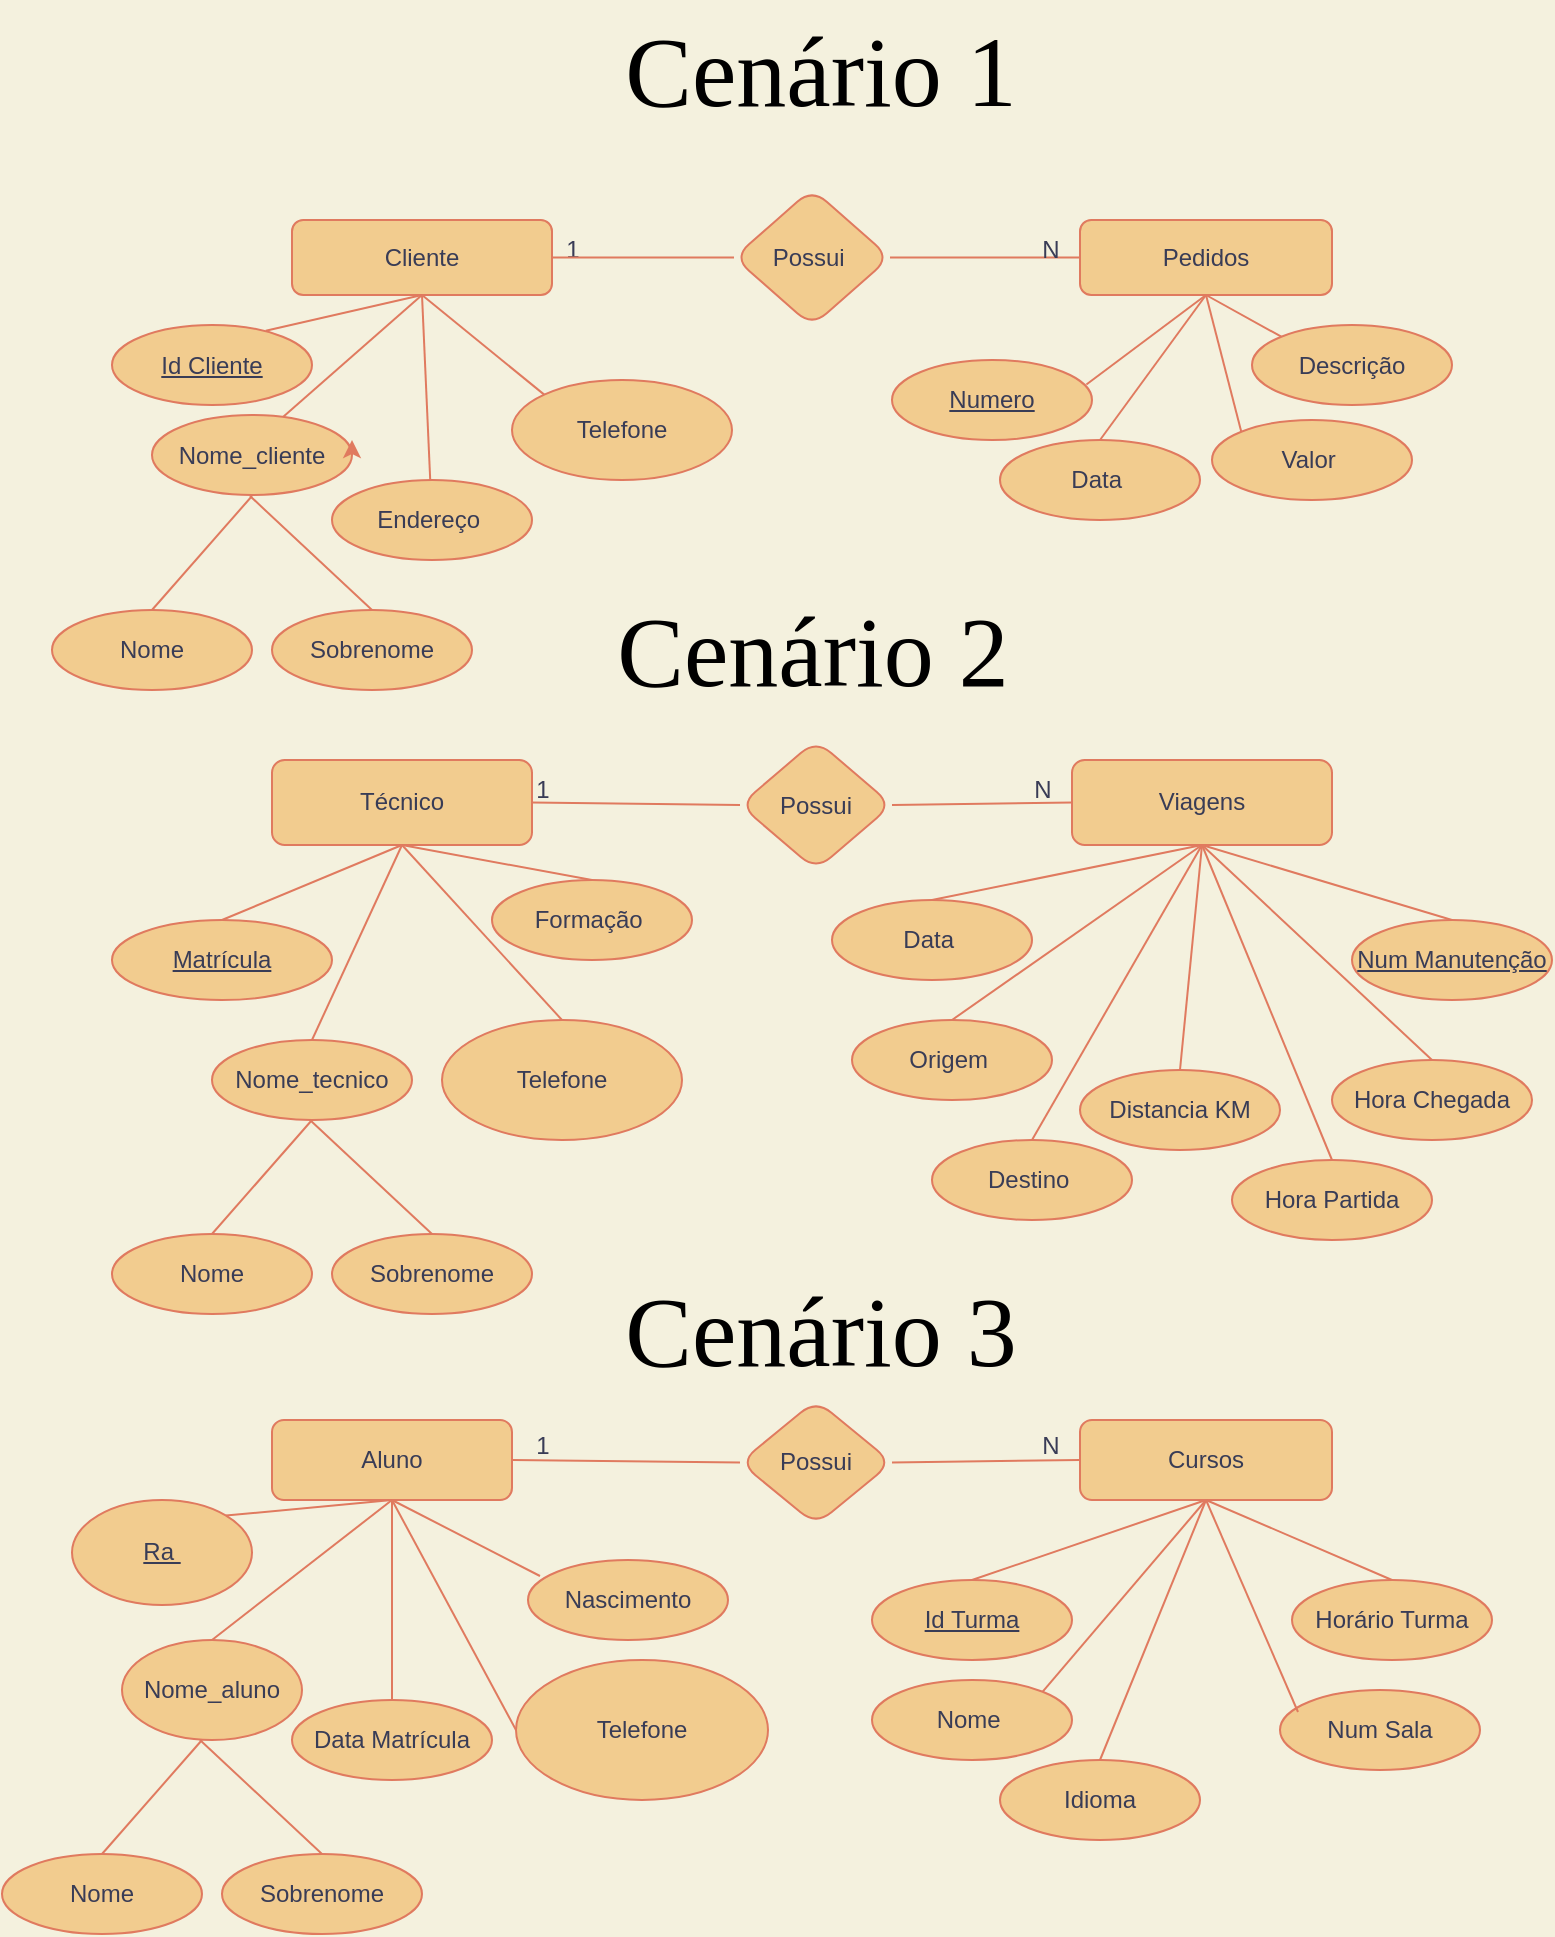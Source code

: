 <mxfile version="20.2.2" type="device"><diagram id="C5RBs43oDa-KdzZeNtuy" name="Page-1"><mxGraphModel dx="1521" dy="794" grid="1" gridSize="10" guides="1" tooltips="1" connect="1" arrows="1" fold="1" page="1" pageScale="1" pageWidth="827" pageHeight="1169" background="#F4F1DE" math="0" shadow="0"><root><mxCell id="WIyWlLk6GJQsqaUBKTNV-0"/><mxCell id="WIyWlLk6GJQsqaUBKTNV-1" parent="WIyWlLk6GJQsqaUBKTNV-0"/><mxCell id="2VzkkiA9SNVfQdkAlLHD-0" value="Cliente" style="rounded=1;whiteSpace=wrap;html=1;fillColor=#F2CC8F;strokeColor=#E07A5F;fontColor=#393C56;" parent="WIyWlLk6GJQsqaUBKTNV-1" vertex="1"><mxGeometry x="150" y="160" width="130" height="37.5" as="geometry"/></mxCell><mxCell id="2VzkkiA9SNVfQdkAlLHD-2" value="Possui&amp;nbsp;" style="rhombus;whiteSpace=wrap;html=1;rounded=1;fillColor=#F2CC8F;strokeColor=#E07A5F;fontColor=#393C56;" parent="WIyWlLk6GJQsqaUBKTNV-1" vertex="1"><mxGeometry x="371" y="144.38" width="78" height="68.75" as="geometry"/></mxCell><mxCell id="2VzkkiA9SNVfQdkAlLHD-4" value="Pedidos" style="rounded=1;whiteSpace=wrap;html=1;fillColor=#F2CC8F;strokeColor=#E07A5F;fontColor=#393C56;" parent="WIyWlLk6GJQsqaUBKTNV-1" vertex="1"><mxGeometry x="544" y="160" width="126" height="37.5" as="geometry"/></mxCell><mxCell id="2VzkkiA9SNVfQdkAlLHD-8" value="" style="endArrow=none;html=1;rounded=1;exitX=1;exitY=0.5;exitDx=0;exitDy=0;entryX=0;entryY=0.5;entryDx=0;entryDy=0;strokeColor=#E07A5F;fontColor=#393C56;labelBackgroundColor=#F4F1DE;" parent="WIyWlLk6GJQsqaUBKTNV-1" source="2VzkkiA9SNVfQdkAlLHD-2" target="2VzkkiA9SNVfQdkAlLHD-4" edge="1"><mxGeometry width="50" height="50" relative="1" as="geometry"><mxPoint x="450" y="224.29" as="sourcePoint"/><mxPoint x="540" y="224.29" as="targetPoint"/><Array as="points"/></mxGeometry></mxCell><mxCell id="2VzkkiA9SNVfQdkAlLHD-11" value="1" style="text;html=1;align=center;verticalAlign=middle;resizable=0;points=[];autosize=1;strokeColor=none;fillColor=none;rounded=1;fontColor=#393C56;" parent="WIyWlLk6GJQsqaUBKTNV-1" vertex="1"><mxGeometry x="275" y="160" width="30" height="30" as="geometry"/></mxCell><mxCell id="2VzkkiA9SNVfQdkAlLHD-12" value="N" style="text;html=1;align=center;verticalAlign=middle;resizable=0;points=[];autosize=1;strokeColor=none;fillColor=none;rounded=1;fontColor=#393C56;" parent="WIyWlLk6GJQsqaUBKTNV-1" vertex="1"><mxGeometry x="514" y="160" width="30" height="30" as="geometry"/></mxCell><mxCell id="2VzkkiA9SNVfQdkAlLHD-13" value="Cenário 1&lt;br style=&quot;font-size: 50px;&quot;&gt;" style="text;html=1;align=center;verticalAlign=middle;resizable=0;points=[];autosize=1;strokeColor=none;fillColor=none;strokeWidth=22;spacing=2;spacingTop=0;fontSize=50;fontFamily=Times New Roman;rounded=1;fontColor=#000000;" parent="WIyWlLk6GJQsqaUBKTNV-1" vertex="1"><mxGeometry x="304" y="50" width="220" height="70" as="geometry"/></mxCell><mxCell id="2VzkkiA9SNVfQdkAlLHD-16" value="" style="endArrow=none;html=1;rounded=1;exitX=1;exitY=0.5;exitDx=0;exitDy=0;entryX=0;entryY=0.5;entryDx=0;entryDy=0;strokeColor=#E07A5F;fontColor=#393C56;labelBackgroundColor=#F4F1DE;" parent="WIyWlLk6GJQsqaUBKTNV-1" source="2VzkkiA9SNVfQdkAlLHD-0" target="2VzkkiA9SNVfQdkAlLHD-2" edge="1"><mxGeometry width="50" height="50" relative="1" as="geometry"><mxPoint x="270" y="224" as="sourcePoint"/><mxPoint x="375.0" y="224.29" as="targetPoint"/><Array as="points"/></mxGeometry></mxCell><mxCell id="2VzkkiA9SNVfQdkAlLHD-17" value="" style="endArrow=none;html=1;rounded=1;fontSize=50;entryX=0.5;entryY=1;entryDx=0;entryDy=0;exitX=0;exitY=0;exitDx=0;exitDy=0;strokeColor=#E07A5F;fontColor=#393C56;labelBackgroundColor=#F4F1DE;" parent="WIyWlLk6GJQsqaUBKTNV-1" source="2VzkkiA9SNVfQdkAlLHD-37" target="2VzkkiA9SNVfQdkAlLHD-0" edge="1"><mxGeometry width="50" height="50" relative="1" as="geometry"><mxPoint x="225" y="292.5" as="sourcePoint"/><mxPoint x="275" y="242.5" as="targetPoint"/></mxGeometry></mxCell><mxCell id="2VzkkiA9SNVfQdkAlLHD-18" value="" style="endArrow=none;html=1;rounded=1;fontSize=50;exitX=0.655;exitY=0.024;exitDx=0;exitDy=0;exitPerimeter=0;entryX=0.5;entryY=1;entryDx=0;entryDy=0;strokeColor=#E07A5F;fontColor=#393C56;labelBackgroundColor=#F4F1DE;" parent="WIyWlLk6GJQsqaUBKTNV-1" source="2VzkkiA9SNVfQdkAlLHD-35" target="2VzkkiA9SNVfQdkAlLHD-0" edge="1"><mxGeometry width="50" height="50" relative="1" as="geometry"><mxPoint x="170" y="300" as="sourcePoint"/><mxPoint x="210" y="240" as="targetPoint"/></mxGeometry></mxCell><mxCell id="2VzkkiA9SNVfQdkAlLHD-26" value="" style="endArrow=none;html=1;rounded=1;fontSize=50;entryX=0.5;entryY=1;entryDx=0;entryDy=0;strokeColor=#E07A5F;fontColor=#393C56;labelBackgroundColor=#F4F1DE;" parent="WIyWlLk6GJQsqaUBKTNV-1" source="2VzkkiA9SNVfQdkAlLHD-36" target="2VzkkiA9SNVfQdkAlLHD-0" edge="1"><mxGeometry width="50" height="50" relative="1" as="geometry"><mxPoint x="200" y="302.5" as="sourcePoint"/><mxPoint x="210" y="240" as="targetPoint"/></mxGeometry></mxCell><mxCell id="2VzkkiA9SNVfQdkAlLHD-27" value="" style="endArrow=none;html=1;rounded=1;fontSize=50;exitX=0.769;exitY=0.071;exitDx=0;exitDy=0;exitPerimeter=0;entryX=0.5;entryY=1;entryDx=0;entryDy=0;strokeColor=#E07A5F;fontColor=#393C56;labelBackgroundColor=#F4F1DE;" parent="WIyWlLk6GJQsqaUBKTNV-1" source="2VzkkiA9SNVfQdkAlLHD-29" target="2VzkkiA9SNVfQdkAlLHD-0" edge="1"><mxGeometry width="50" height="50" relative="1" as="geometry"><mxPoint x="110" y="290" as="sourcePoint"/><mxPoint x="220" y="240" as="targetPoint"/></mxGeometry></mxCell><mxCell id="2VzkkiA9SNVfQdkAlLHD-29" value="&lt;u&gt;Id Cliente&lt;/u&gt;" style="ellipse;whiteSpace=wrap;html=1;rounded=1;fillColor=#F2CC8F;strokeColor=#E07A5F;fontColor=#393C56;" parent="WIyWlLk6GJQsqaUBKTNV-1" vertex="1"><mxGeometry x="60" y="212.5" width="100" height="40" as="geometry"/></mxCell><mxCell id="2VzkkiA9SNVfQdkAlLHD-35" value="Nome_cliente" style="ellipse;whiteSpace=wrap;html=1;rounded=1;fillColor=#F2CC8F;strokeColor=#E07A5F;fontColor=#393C56;" parent="WIyWlLk6GJQsqaUBKTNV-1" vertex="1"><mxGeometry x="80" y="257.5" width="100" height="40" as="geometry"/></mxCell><mxCell id="2VzkkiA9SNVfQdkAlLHD-36" value="Endereço&amp;nbsp;" style="ellipse;whiteSpace=wrap;html=1;rounded=1;fillColor=#F2CC8F;strokeColor=#E07A5F;fontColor=#393C56;" parent="WIyWlLk6GJQsqaUBKTNV-1" vertex="1"><mxGeometry x="170" y="290" width="100" height="40" as="geometry"/></mxCell><mxCell id="2VzkkiA9SNVfQdkAlLHD-37" value="Telefone" style="ellipse;whiteSpace=wrap;html=1;rounded=1;fillColor=#F2CC8F;strokeColor=#E07A5F;fontColor=#393C56;" parent="WIyWlLk6GJQsqaUBKTNV-1" vertex="1"><mxGeometry x="260" y="240" width="110" height="50" as="geometry"/></mxCell><mxCell id="2VzkkiA9SNVfQdkAlLHD-39" value="" style="endArrow=none;html=1;rounded=1;fontSize=50;exitX=0;exitY=0;exitDx=0;exitDy=0;entryX=0.5;entryY=1;entryDx=0;entryDy=0;strokeColor=#E07A5F;fontColor=#393C56;labelBackgroundColor=#F4F1DE;" parent="WIyWlLk6GJQsqaUBKTNV-1" source="2VzkkiA9SNVfQdkAlLHD-43" target="2VzkkiA9SNVfQdkAlLHD-4" edge="1"><mxGeometry width="50" height="50" relative="1" as="geometry"><mxPoint x="595.5" y="299.23" as="sourcePoint"/><mxPoint x="660" y="245.77" as="targetPoint"/></mxGeometry></mxCell><mxCell id="2VzkkiA9SNVfQdkAlLHD-40" value="" style="endArrow=none;html=1;rounded=1;fontSize=50;exitX=0.5;exitY=0;exitDx=0;exitDy=0;entryX=0.5;entryY=1;entryDx=0;entryDy=0;strokeColor=#E07A5F;fontColor=#393C56;labelBackgroundColor=#F4F1DE;" parent="WIyWlLk6GJQsqaUBKTNV-1" source="2VzkkiA9SNVfQdkAlLHD-45" target="2VzkkiA9SNVfQdkAlLHD-4" edge="1"><mxGeometry width="50" height="50" relative="1" as="geometry"><mxPoint x="527.75" y="299.23" as="sourcePoint"/><mxPoint x="592.25" y="245.77" as="targetPoint"/></mxGeometry></mxCell><mxCell id="2VzkkiA9SNVfQdkAlLHD-41" value="" style="endArrow=none;html=1;rounded=1;fontSize=50;exitX=0.5;exitY=1;exitDx=0;exitDy=0;entryX=0;entryY=0;entryDx=0;entryDy=0;strokeColor=#E07A5F;fontColor=#393C56;labelBackgroundColor=#F4F1DE;" parent="WIyWlLk6GJQsqaUBKTNV-1" source="2VzkkiA9SNVfQdkAlLHD-4" target="2VzkkiA9SNVfQdkAlLHD-44" edge="1"><mxGeometry width="50" height="50" relative="1" as="geometry"><mxPoint x="660" y="257.5" as="sourcePoint"/><mxPoint x="724.5" y="204.04" as="targetPoint"/></mxGeometry></mxCell><mxCell id="2VzkkiA9SNVfQdkAlLHD-42" value="" style="endArrow=none;html=1;rounded=1;fontSize=50;entryX=0.5;entryY=1;entryDx=0;entryDy=0;exitX=0.972;exitY=0.307;exitDx=0;exitDy=0;exitPerimeter=0;strokeColor=#E07A5F;fontColor=#393C56;labelBackgroundColor=#F4F1DE;" parent="WIyWlLk6GJQsqaUBKTNV-1" source="2VzkkiA9SNVfQdkAlLHD-46" target="2VzkkiA9SNVfQdkAlLHD-4" edge="1"><mxGeometry width="50" height="50" relative="1" as="geometry"><mxPoint x="520" y="270" as="sourcePoint"/><mxPoint x="574.5" y="240" as="targetPoint"/></mxGeometry></mxCell><mxCell id="2VzkkiA9SNVfQdkAlLHD-43" value="Valor&amp;nbsp;" style="ellipse;whiteSpace=wrap;html=1;rounded=1;fillColor=#F2CC8F;strokeColor=#E07A5F;fontColor=#393C56;" parent="WIyWlLk6GJQsqaUBKTNV-1" vertex="1"><mxGeometry x="610" y="260" width="100" height="40" as="geometry"/></mxCell><mxCell id="2VzkkiA9SNVfQdkAlLHD-44" value="Descrição" style="ellipse;whiteSpace=wrap;html=1;rounded=1;fillColor=#F2CC8F;strokeColor=#E07A5F;fontColor=#393C56;" parent="WIyWlLk6GJQsqaUBKTNV-1" vertex="1"><mxGeometry x="630" y="212.5" width="100" height="40" as="geometry"/></mxCell><mxCell id="2VzkkiA9SNVfQdkAlLHD-45" value="Data&amp;nbsp;" style="ellipse;whiteSpace=wrap;html=1;rounded=1;fillColor=#F2CC8F;strokeColor=#E07A5F;fontColor=#393C56;" parent="WIyWlLk6GJQsqaUBKTNV-1" vertex="1"><mxGeometry x="504" y="270" width="100" height="40" as="geometry"/></mxCell><mxCell id="2VzkkiA9SNVfQdkAlLHD-46" value="&lt;u&gt;Numero&lt;/u&gt;" style="ellipse;whiteSpace=wrap;html=1;rounded=1;fillColor=#F2CC8F;strokeColor=#E07A5F;fontColor=#393C56;" parent="WIyWlLk6GJQsqaUBKTNV-1" vertex="1"><mxGeometry x="450" y="230" width="100" height="40" as="geometry"/></mxCell><mxCell id="2VzkkiA9SNVfQdkAlLHD-48" style="edgeStyle=orthogonalEdgeStyle;rounded=1;orthogonalLoop=1;jettySize=auto;html=1;exitX=0.5;exitY=1;exitDx=0;exitDy=0;strokeColor=#E07A5F;fontColor=#393C56;labelBackgroundColor=#F4F1DE;" parent="WIyWlLk6GJQsqaUBKTNV-1" source="2VzkkiA9SNVfQdkAlLHD-46" target="2VzkkiA9SNVfQdkAlLHD-46" edge="1"><mxGeometry relative="1" as="geometry"/></mxCell><mxCell id="2VzkkiA9SNVfQdkAlLHD-50" value="Cenário 2" style="text;html=1;align=center;verticalAlign=middle;resizable=0;points=[];autosize=1;strokeColor=none;fillColor=none;strokeWidth=22;spacing=2;spacingTop=0;fontSize=50;fontFamily=Times New Roman;rounded=1;fontColor=#000000;" parent="WIyWlLk6GJQsqaUBKTNV-1" vertex="1"><mxGeometry x="300" y="340" width="220" height="70" as="geometry"/></mxCell><mxCell id="2VzkkiA9SNVfQdkAlLHD-51" value="Possui" style="rhombus;whiteSpace=wrap;html=1;rounded=1;fillColor=#F2CC8F;strokeColor=#E07A5F;fontColor=#393C56;" parent="WIyWlLk6GJQsqaUBKTNV-1" vertex="1"><mxGeometry x="374" y="420" width="76" height="65" as="geometry"/></mxCell><mxCell id="2VzkkiA9SNVfQdkAlLHD-52" value="Técnico" style="rounded=1;whiteSpace=wrap;html=1;fillColor=#F2CC8F;strokeColor=#E07A5F;fontColor=#393C56;" parent="WIyWlLk6GJQsqaUBKTNV-1" vertex="1"><mxGeometry x="140" y="430" width="130" height="42.5" as="geometry"/></mxCell><mxCell id="2VzkkiA9SNVfQdkAlLHD-53" value="" style="endArrow=none;html=1;rounded=1;entryX=0;entryY=0.5;entryDx=0;entryDy=0;exitX=1;exitY=0.5;exitDx=0;exitDy=0;strokeColor=#E07A5F;fontColor=#393C56;labelBackgroundColor=#F4F1DE;" parent="WIyWlLk6GJQsqaUBKTNV-1" source="2VzkkiA9SNVfQdkAlLHD-52" target="2VzkkiA9SNVfQdkAlLHD-51" edge="1"><mxGeometry width="50" height="50" relative="1" as="geometry"><mxPoint x="279" y="557" as="sourcePoint"/><mxPoint x="374.0" y="555.91" as="targetPoint"/><Array as="points"/></mxGeometry></mxCell><mxCell id="2VzkkiA9SNVfQdkAlLHD-54" value="" style="endArrow=none;html=1;rounded=1;exitX=1;exitY=0.5;exitDx=0;exitDy=0;entryX=0;entryY=0.5;entryDx=0;entryDy=0;strokeColor=#E07A5F;fontColor=#393C56;labelBackgroundColor=#F4F1DE;" parent="WIyWlLk6GJQsqaUBKTNV-1" source="2VzkkiA9SNVfQdkAlLHD-51" target="2VzkkiA9SNVfQdkAlLHD-55" edge="1"><mxGeometry width="50" height="50" relative="1" as="geometry"><mxPoint x="454" y="555.91" as="sourcePoint"/><mxPoint x="544" y="555.91" as="targetPoint"/><Array as="points"/></mxGeometry></mxCell><mxCell id="2VzkkiA9SNVfQdkAlLHD-55" value="Viagens" style="rounded=1;whiteSpace=wrap;html=1;fillColor=#F2CC8F;strokeColor=#E07A5F;fontColor=#393C56;" parent="WIyWlLk6GJQsqaUBKTNV-1" vertex="1"><mxGeometry x="540" y="430" width="130" height="42.5" as="geometry"/></mxCell><mxCell id="2VzkkiA9SNVfQdkAlLHD-56" value="1" style="text;html=1;align=center;verticalAlign=middle;resizable=0;points=[];autosize=1;strokeColor=none;fillColor=none;rounded=1;fontColor=#393C56;" parent="WIyWlLk6GJQsqaUBKTNV-1" vertex="1"><mxGeometry x="260" y="430" width="30" height="30" as="geometry"/></mxCell><mxCell id="2VzkkiA9SNVfQdkAlLHD-57" value="N" style="text;html=1;align=center;verticalAlign=middle;resizable=0;points=[];autosize=1;strokeColor=none;fillColor=none;rounded=1;fontColor=#393C56;" parent="WIyWlLk6GJQsqaUBKTNV-1" vertex="1"><mxGeometry x="510" y="430" width="30" height="30" as="geometry"/></mxCell><mxCell id="2VzkkiA9SNVfQdkAlLHD-59" value="Nome_tecnico" style="ellipse;whiteSpace=wrap;html=1;rounded=1;fillColor=#F2CC8F;strokeColor=#E07A5F;fontColor=#393C56;" parent="WIyWlLk6GJQsqaUBKTNV-1" vertex="1"><mxGeometry x="110" y="570" width="100" height="40" as="geometry"/></mxCell><mxCell id="2VzkkiA9SNVfQdkAlLHD-60" value="&lt;u&gt;Matrícula&lt;/u&gt;" style="ellipse;whiteSpace=wrap;html=1;rounded=1;fillColor=#F2CC8F;strokeColor=#E07A5F;fontColor=#393C56;" parent="WIyWlLk6GJQsqaUBKTNV-1" vertex="1"><mxGeometry x="60" y="510" width="110" height="40" as="geometry"/></mxCell><mxCell id="2VzkkiA9SNVfQdkAlLHD-61" value="Formação&amp;nbsp;" style="ellipse;whiteSpace=wrap;html=1;rounded=1;fillColor=#F2CC8F;strokeColor=#E07A5F;fontColor=#393C56;" parent="WIyWlLk6GJQsqaUBKTNV-1" vertex="1"><mxGeometry x="250" y="490" width="100" height="40" as="geometry"/></mxCell><mxCell id="2VzkkiA9SNVfQdkAlLHD-63" value="Telefone" style="ellipse;whiteSpace=wrap;html=1;rounded=1;fillColor=#F2CC8F;strokeColor=#E07A5F;fontColor=#393C56;" parent="WIyWlLk6GJQsqaUBKTNV-1" vertex="1"><mxGeometry x="225" y="560" width="120" height="60" as="geometry"/></mxCell><mxCell id="2VzkkiA9SNVfQdkAlLHD-65" value="" style="endArrow=none;html=1;rounded=1;fontSize=50;exitX=0.5;exitY=0;exitDx=0;exitDy=0;entryX=0.5;entryY=1;entryDx=0;entryDy=0;strokeColor=#E07A5F;fontColor=#393C56;labelBackgroundColor=#F4F1DE;" parent="WIyWlLk6GJQsqaUBKTNV-1" source="2VzkkiA9SNVfQdkAlLHD-60" target="2VzkkiA9SNVfQdkAlLHD-52" edge="1"><mxGeometry width="50" height="50" relative="1" as="geometry"><mxPoint x="85.5" y="600" as="sourcePoint"/><mxPoint x="160" y="546.54" as="targetPoint"/></mxGeometry></mxCell><mxCell id="2VzkkiA9SNVfQdkAlLHD-66" value="" style="endArrow=none;html=1;rounded=1;fontSize=50;exitX=0.5;exitY=0;exitDx=0;exitDy=0;entryX=0.5;entryY=1;entryDx=0;entryDy=0;strokeColor=#E07A5F;fontColor=#393C56;labelBackgroundColor=#F4F1DE;" parent="WIyWlLk6GJQsqaUBKTNV-1" source="2VzkkiA9SNVfQdkAlLHD-63" target="2VzkkiA9SNVfQdkAlLHD-52" edge="1"><mxGeometry width="50" height="50" relative="1" as="geometry"><mxPoint x="10" y="443.46" as="sourcePoint"/><mxPoint x="84.5" y="390" as="targetPoint"/></mxGeometry></mxCell><mxCell id="2VzkkiA9SNVfQdkAlLHD-67" value="" style="endArrow=none;html=1;rounded=1;fontSize=50;exitX=0.5;exitY=0;exitDx=0;exitDy=0;entryX=0.5;entryY=1;entryDx=0;entryDy=0;strokeColor=#E07A5F;fontColor=#393C56;labelBackgroundColor=#F4F1DE;" parent="WIyWlLk6GJQsqaUBKTNV-1" source="2VzkkiA9SNVfQdkAlLHD-61" target="2VzkkiA9SNVfQdkAlLHD-52" edge="1"><mxGeometry width="50" height="50" relative="1" as="geometry"><mxPoint x="35.5" y="493.46" as="sourcePoint"/><mxPoint x="110" y="440" as="targetPoint"/></mxGeometry></mxCell><mxCell id="2VzkkiA9SNVfQdkAlLHD-68" value="" style="endArrow=none;html=1;rounded=1;fontSize=50;exitX=0.5;exitY=0;exitDx=0;exitDy=0;entryX=0.5;entryY=1;entryDx=0;entryDy=0;strokeColor=#E07A5F;fontColor=#393C56;labelBackgroundColor=#F4F1DE;" parent="WIyWlLk6GJQsqaUBKTNV-1" source="2VzkkiA9SNVfQdkAlLHD-59" target="2VzkkiA9SNVfQdkAlLHD-52" edge="1"><mxGeometry width="50" height="50" relative="1" as="geometry"><mxPoint x="87.75" y="533.46" as="sourcePoint"/><mxPoint x="162.25" y="480" as="targetPoint"/></mxGeometry></mxCell><mxCell id="2VzkkiA9SNVfQdkAlLHD-69" value="Distancia KM" style="ellipse;whiteSpace=wrap;html=1;rounded=1;fillColor=#F2CC8F;strokeColor=#E07A5F;fontColor=#393C56;" parent="WIyWlLk6GJQsqaUBKTNV-1" vertex="1"><mxGeometry x="544" y="585" width="100" height="40" as="geometry"/></mxCell><mxCell id="2VzkkiA9SNVfQdkAlLHD-70" value="&lt;u&gt;Num Manutenção&lt;/u&gt;" style="ellipse;whiteSpace=wrap;html=1;rounded=1;fillColor=#F2CC8F;strokeColor=#E07A5F;fontColor=#393C56;" parent="WIyWlLk6GJQsqaUBKTNV-1" vertex="1"><mxGeometry x="680" y="510" width="100" height="40" as="geometry"/></mxCell><mxCell id="2VzkkiA9SNVfQdkAlLHD-71" value="Hora Chegada" style="ellipse;whiteSpace=wrap;html=1;rounded=1;fillColor=#F2CC8F;strokeColor=#E07A5F;fontColor=#393C56;" parent="WIyWlLk6GJQsqaUBKTNV-1" vertex="1"><mxGeometry x="670" y="580" width="100" height="40" as="geometry"/></mxCell><mxCell id="2VzkkiA9SNVfQdkAlLHD-72" value="Hora Partida" style="ellipse;whiteSpace=wrap;html=1;rounded=1;fillColor=#F2CC8F;strokeColor=#E07A5F;fontColor=#393C56;" parent="WIyWlLk6GJQsqaUBKTNV-1" vertex="1"><mxGeometry x="620" y="630" width="100" height="40" as="geometry"/></mxCell><mxCell id="2VzkkiA9SNVfQdkAlLHD-73" value="Destino&amp;nbsp;" style="ellipse;whiteSpace=wrap;html=1;rounded=1;fillColor=#F2CC8F;strokeColor=#E07A5F;fontColor=#393C56;" parent="WIyWlLk6GJQsqaUBKTNV-1" vertex="1"><mxGeometry x="470" y="620" width="100" height="40" as="geometry"/></mxCell><mxCell id="2VzkkiA9SNVfQdkAlLHD-74" value="Origem&amp;nbsp;" style="ellipse;whiteSpace=wrap;html=1;rounded=1;fillColor=#F2CC8F;strokeColor=#E07A5F;fontColor=#393C56;" parent="WIyWlLk6GJQsqaUBKTNV-1" vertex="1"><mxGeometry x="430" y="560" width="100" height="40" as="geometry"/></mxCell><mxCell id="2VzkkiA9SNVfQdkAlLHD-75" value="Data&amp;nbsp;" style="ellipse;whiteSpace=wrap;html=1;rounded=1;fillColor=#F2CC8F;strokeColor=#E07A5F;fontColor=#393C56;" parent="WIyWlLk6GJQsqaUBKTNV-1" vertex="1"><mxGeometry x="420" y="500" width="100" height="40" as="geometry"/></mxCell><mxCell id="2VzkkiA9SNVfQdkAlLHD-79" value="" style="endArrow=none;html=1;rounded=1;entryX=0.5;entryY=1;entryDx=0;entryDy=0;exitX=0.5;exitY=0;exitDx=0;exitDy=0;strokeColor=#E07A5F;fontColor=#393C56;labelBackgroundColor=#F4F1DE;" parent="WIyWlLk6GJQsqaUBKTNV-1" source="2VzkkiA9SNVfQdkAlLHD-75" target="2VzkkiA9SNVfQdkAlLHD-55" edge="1"><mxGeometry width="50" height="50" relative="1" as="geometry"><mxPoint x="350" y="800" as="sourcePoint"/><mxPoint x="400" y="750" as="targetPoint"/></mxGeometry></mxCell><mxCell id="2VzkkiA9SNVfQdkAlLHD-80" value="" style="endArrow=none;html=1;rounded=1;entryX=0.5;entryY=1;entryDx=0;entryDy=0;exitX=0.5;exitY=0;exitDx=0;exitDy=0;strokeColor=#E07A5F;fontColor=#393C56;labelBackgroundColor=#F4F1DE;" parent="WIyWlLk6GJQsqaUBKTNV-1" source="2VzkkiA9SNVfQdkAlLHD-74" target="2VzkkiA9SNVfQdkAlLHD-55" edge="1"><mxGeometry width="50" height="50" relative="1" as="geometry"><mxPoint x="360" y="810" as="sourcePoint"/><mxPoint x="410" y="760" as="targetPoint"/></mxGeometry></mxCell><mxCell id="2VzkkiA9SNVfQdkAlLHD-81" value="" style="endArrow=none;html=1;rounded=1;entryX=0.5;entryY=1;entryDx=0;entryDy=0;exitX=0.5;exitY=0;exitDx=0;exitDy=0;strokeColor=#E07A5F;fontColor=#393C56;labelBackgroundColor=#F4F1DE;" parent="WIyWlLk6GJQsqaUBKTNV-1" source="2VzkkiA9SNVfQdkAlLHD-73" target="2VzkkiA9SNVfQdkAlLHD-55" edge="1"><mxGeometry width="50" height="50" relative="1" as="geometry"><mxPoint x="370" y="820" as="sourcePoint"/><mxPoint x="420" y="770" as="targetPoint"/></mxGeometry></mxCell><mxCell id="2VzkkiA9SNVfQdkAlLHD-82" value="" style="endArrow=none;html=1;rounded=1;entryX=0.5;entryY=1;entryDx=0;entryDy=0;exitX=0.5;exitY=0;exitDx=0;exitDy=0;strokeColor=#E07A5F;fontColor=#393C56;labelBackgroundColor=#F4F1DE;" parent="WIyWlLk6GJQsqaUBKTNV-1" source="2VzkkiA9SNVfQdkAlLHD-69" target="2VzkkiA9SNVfQdkAlLHD-55" edge="1"><mxGeometry width="50" height="50" relative="1" as="geometry"><mxPoint x="380" y="830" as="sourcePoint"/><mxPoint x="430" y="780" as="targetPoint"/></mxGeometry></mxCell><mxCell id="2VzkkiA9SNVfQdkAlLHD-83" value="" style="endArrow=none;html=1;rounded=1;entryX=0.5;entryY=0;entryDx=0;entryDy=0;exitX=0.5;exitY=1;exitDx=0;exitDy=0;strokeColor=#E07A5F;fontColor=#393C56;labelBackgroundColor=#F4F1DE;" parent="WIyWlLk6GJQsqaUBKTNV-1" source="2VzkkiA9SNVfQdkAlLHD-55" target="2VzkkiA9SNVfQdkAlLHD-72" edge="1"><mxGeometry width="50" height="50" relative="1" as="geometry"><mxPoint x="645" y="639" as="sourcePoint"/><mxPoint x="695" y="569" as="targetPoint"/></mxGeometry></mxCell><mxCell id="2VzkkiA9SNVfQdkAlLHD-84" value="" style="endArrow=none;html=1;rounded=1;entryX=0.5;entryY=0;entryDx=0;entryDy=0;exitX=0.5;exitY=1;exitDx=0;exitDy=0;strokeColor=#E07A5F;fontColor=#393C56;labelBackgroundColor=#F4F1DE;" parent="WIyWlLk6GJQsqaUBKTNV-1" source="2VzkkiA9SNVfQdkAlLHD-55" target="2VzkkiA9SNVfQdkAlLHD-70" edge="1"><mxGeometry width="50" height="50" relative="1" as="geometry"><mxPoint x="650" y="610" as="sourcePoint"/><mxPoint x="700" y="560" as="targetPoint"/></mxGeometry></mxCell><mxCell id="2VzkkiA9SNVfQdkAlLHD-85" value="" style="endArrow=none;html=1;rounded=1;entryX=0.5;entryY=0;entryDx=0;entryDy=0;exitX=0.5;exitY=1;exitDx=0;exitDy=0;strokeColor=#E07A5F;fontColor=#393C56;labelBackgroundColor=#F4F1DE;" parent="WIyWlLk6GJQsqaUBKTNV-1" source="2VzkkiA9SNVfQdkAlLHD-55" target="2VzkkiA9SNVfQdkAlLHD-71" edge="1"><mxGeometry width="50" height="50" relative="1" as="geometry"><mxPoint x="410" y="860" as="sourcePoint"/><mxPoint x="460" y="810" as="targetPoint"/></mxGeometry></mxCell><mxCell id="1stx153c5oEHbjotJom8-0" value="Cenário 3" style="text;html=1;align=center;verticalAlign=middle;resizable=0;points=[];autosize=1;strokeColor=none;fillColor=none;strokeWidth=22;spacing=2;spacingTop=0;fontSize=50;fontFamily=Times New Roman;rounded=1;fontColor=#000000;" parent="WIyWlLk6GJQsqaUBKTNV-1" vertex="1"><mxGeometry x="304" y="680" width="220" height="70" as="geometry"/></mxCell><mxCell id="1stx153c5oEHbjotJom8-1" value="Cursos" style="rounded=1;whiteSpace=wrap;html=1;fillColor=#F2CC8F;strokeColor=#E07A5F;fontColor=#393C56;" parent="WIyWlLk6GJQsqaUBKTNV-1" vertex="1"><mxGeometry x="544" y="760" width="126" height="40" as="geometry"/></mxCell><mxCell id="1stx153c5oEHbjotJom8-2" value="Aluno" style="rounded=1;whiteSpace=wrap;html=1;fillColor=#F2CC8F;strokeColor=#E07A5F;fontColor=#393C56;" parent="WIyWlLk6GJQsqaUBKTNV-1" vertex="1"><mxGeometry x="140" y="760" width="120" height="40" as="geometry"/></mxCell><mxCell id="1stx153c5oEHbjotJom8-3" value="Possui" style="rhombus;whiteSpace=wrap;html=1;rounded=1;fillColor=#F2CC8F;strokeColor=#E07A5F;fontColor=#393C56;" parent="WIyWlLk6GJQsqaUBKTNV-1" vertex="1"><mxGeometry x="374" y="750" width="76" height="62.5" as="geometry"/></mxCell><mxCell id="1stx153c5oEHbjotJom8-4" value="" style="endArrow=none;html=1;rounded=1;exitX=1;exitY=0.5;exitDx=0;exitDy=0;entryX=0;entryY=0.5;entryDx=0;entryDy=0;strokeColor=#E07A5F;fontColor=#393C56;labelBackgroundColor=#F4F1DE;" parent="WIyWlLk6GJQsqaUBKTNV-1" source="1stx153c5oEHbjotJom8-2" target="1stx153c5oEHbjotJom8-3" edge="1"><mxGeometry width="50" height="50" relative="1" as="geometry"><mxPoint x="284" y="944.5" as="sourcePoint"/><mxPoint x="374" y="944.5" as="targetPoint"/><Array as="points"/></mxGeometry></mxCell><mxCell id="1stx153c5oEHbjotJom8-7" value="1" style="text;html=1;align=center;verticalAlign=middle;resizable=0;points=[];autosize=1;strokeColor=none;fillColor=none;rounded=1;fontColor=#393C56;" parent="WIyWlLk6GJQsqaUBKTNV-1" vertex="1"><mxGeometry x="260" y="757.5" width="30" height="30" as="geometry"/></mxCell><mxCell id="1stx153c5oEHbjotJom8-8" value="N" style="text;html=1;align=center;verticalAlign=middle;resizable=0;points=[];autosize=1;strokeColor=none;fillColor=none;rounded=1;fontColor=#393C56;" parent="WIyWlLk6GJQsqaUBKTNV-1" vertex="1"><mxGeometry x="514" y="757.5" width="30" height="30" as="geometry"/></mxCell><mxCell id="1stx153c5oEHbjotJom8-9" value="" style="endArrow=none;html=1;rounded=1;exitX=1;exitY=0.5;exitDx=0;exitDy=0;entryX=0;entryY=0.5;entryDx=0;entryDy=0;strokeColor=#E07A5F;fontColor=#393C56;labelBackgroundColor=#F4F1DE;" parent="WIyWlLk6GJQsqaUBKTNV-1" source="1stx153c5oEHbjotJom8-3" target="1stx153c5oEHbjotJom8-1" edge="1"><mxGeometry width="50" height="50" relative="1" as="geometry"><mxPoint x="454" y="944.5" as="sourcePoint"/><mxPoint x="440" y="960" as="targetPoint"/><Array as="points"/></mxGeometry></mxCell><mxCell id="1stx153c5oEHbjotJom8-10" value="Telefone" style="ellipse;whiteSpace=wrap;html=1;rounded=1;fillColor=#F2CC8F;strokeColor=#E07A5F;fontColor=#393C56;" parent="WIyWlLk6GJQsqaUBKTNV-1" vertex="1"><mxGeometry x="262" y="880" width="126" height="70" as="geometry"/></mxCell><mxCell id="1stx153c5oEHbjotJom8-12" value="Data Matrícula" style="ellipse;whiteSpace=wrap;html=1;rounded=1;fillColor=#F2CC8F;strokeColor=#E07A5F;fontColor=#393C56;" parent="WIyWlLk6GJQsqaUBKTNV-1" vertex="1"><mxGeometry x="150" y="900" width="100" height="40" as="geometry"/></mxCell><mxCell id="1stx153c5oEHbjotJom8-13" value="Nome_aluno" style="ellipse;whiteSpace=wrap;html=1;rounded=1;fillColor=#F2CC8F;strokeColor=#E07A5F;fontColor=#393C56;" parent="WIyWlLk6GJQsqaUBKTNV-1" vertex="1"><mxGeometry x="65" y="870" width="90" height="50" as="geometry"/></mxCell><mxCell id="1stx153c5oEHbjotJom8-14" value="&lt;u&gt;Ra&amp;nbsp;&lt;/u&gt;" style="ellipse;whiteSpace=wrap;html=1;rounded=1;fillColor=#F2CC8F;strokeColor=#E07A5F;fontColor=#393C56;" parent="WIyWlLk6GJQsqaUBKTNV-1" vertex="1"><mxGeometry x="40" y="800" width="90" height="52.5" as="geometry"/></mxCell><mxCell id="1stx153c5oEHbjotJom8-15" value="Nascimento" style="ellipse;whiteSpace=wrap;html=1;rounded=1;fillColor=#F2CC8F;strokeColor=#E07A5F;fontColor=#393C56;" parent="WIyWlLk6GJQsqaUBKTNV-1" vertex="1"><mxGeometry x="268" y="830" width="100" height="40" as="geometry"/></mxCell><mxCell id="1stx153c5oEHbjotJom8-17" value="" style="endArrow=none;html=1;rounded=1;fontSize=50;exitX=0.06;exitY=0.2;exitDx=0;exitDy=0;entryX=0.5;entryY=1;entryDx=0;entryDy=0;exitPerimeter=0;strokeColor=#E07A5F;fontColor=#393C56;labelBackgroundColor=#F4F1DE;" parent="WIyWlLk6GJQsqaUBKTNV-1" source="1stx153c5oEHbjotJom8-15" target="1stx153c5oEHbjotJom8-2" edge="1"><mxGeometry width="50" height="50" relative="1" as="geometry"><mxPoint x="210" y="763.75" as="sourcePoint"/><mxPoint x="250" y="666.25" as="targetPoint"/></mxGeometry></mxCell><mxCell id="1stx153c5oEHbjotJom8-18" value="" style="endArrow=none;html=1;rounded=1;fontSize=50;exitX=0;exitY=0.5;exitDx=0;exitDy=0;entryX=0.5;entryY=1;entryDx=0;entryDy=0;strokeColor=#E07A5F;fontColor=#393C56;labelBackgroundColor=#F4F1DE;" parent="WIyWlLk6GJQsqaUBKTNV-1" source="1stx153c5oEHbjotJom8-10" target="1stx153c5oEHbjotJom8-2" edge="1"><mxGeometry width="50" height="50" relative="1" as="geometry"><mxPoint x="180" y="763.75" as="sourcePoint"/><mxPoint x="220" y="666.25" as="targetPoint"/></mxGeometry></mxCell><mxCell id="1stx153c5oEHbjotJom8-19" value="" style="endArrow=none;html=1;rounded=1;fontSize=50;exitX=0.5;exitY=0;exitDx=0;exitDy=0;entryX=0.5;entryY=1;entryDx=0;entryDy=0;strokeColor=#E07A5F;fontColor=#393C56;labelBackgroundColor=#F4F1DE;" parent="WIyWlLk6GJQsqaUBKTNV-1" source="1stx153c5oEHbjotJom8-12" target="1stx153c5oEHbjotJom8-2" edge="1"><mxGeometry width="50" height="50" relative="1" as="geometry"><mxPoint x="150" y="763.75" as="sourcePoint"/><mxPoint x="190" y="666.25" as="targetPoint"/></mxGeometry></mxCell><mxCell id="1stx153c5oEHbjotJom8-20" value="" style="endArrow=none;html=1;rounded=1;fontSize=50;exitX=0.5;exitY=0;exitDx=0;exitDy=0;entryX=0.5;entryY=1;entryDx=0;entryDy=0;strokeColor=#E07A5F;fontColor=#393C56;labelBackgroundColor=#F4F1DE;" parent="WIyWlLk6GJQsqaUBKTNV-1" source="1stx153c5oEHbjotJom8-13" target="1stx153c5oEHbjotJom8-2" edge="1"><mxGeometry width="50" height="50" relative="1" as="geometry"><mxPoint x="130" y="750" as="sourcePoint"/><mxPoint x="170" y="652.5" as="targetPoint"/></mxGeometry></mxCell><mxCell id="1stx153c5oEHbjotJom8-21" value="" style="endArrow=none;html=1;rounded=1;fontSize=50;exitX=1;exitY=0;exitDx=0;exitDy=0;entryX=0.5;entryY=1;entryDx=0;entryDy=0;strokeColor=#E07A5F;fontColor=#393C56;labelBackgroundColor=#F4F1DE;" parent="WIyWlLk6GJQsqaUBKTNV-1" source="1stx153c5oEHbjotJom8-14" target="1stx153c5oEHbjotJom8-2" edge="1"><mxGeometry width="50" height="50" relative="1" as="geometry"><mxPoint x="95" y="750" as="sourcePoint"/><mxPoint x="135" y="652.5" as="targetPoint"/></mxGeometry></mxCell><mxCell id="1stx153c5oEHbjotJom8-22" value="Num Sala" style="ellipse;whiteSpace=wrap;html=1;rounded=1;fillColor=#F2CC8F;strokeColor=#E07A5F;fontColor=#393C56;" parent="WIyWlLk6GJQsqaUBKTNV-1" vertex="1"><mxGeometry x="644" y="895" width="100" height="40" as="geometry"/></mxCell><mxCell id="1stx153c5oEHbjotJom8-23" value="Horário Turma" style="ellipse;whiteSpace=wrap;html=1;rounded=1;fillColor=#F2CC8F;strokeColor=#E07A5F;fontColor=#393C56;" parent="WIyWlLk6GJQsqaUBKTNV-1" vertex="1"><mxGeometry x="650" y="840" width="100" height="40" as="geometry"/></mxCell><mxCell id="1stx153c5oEHbjotJom8-24" value="Idioma" style="ellipse;whiteSpace=wrap;html=1;rounded=1;fillColor=#F2CC8F;strokeColor=#E07A5F;fontColor=#393C56;" parent="WIyWlLk6GJQsqaUBKTNV-1" vertex="1"><mxGeometry x="504" y="930" width="100" height="40" as="geometry"/></mxCell><mxCell id="1stx153c5oEHbjotJom8-25" value="Nome&amp;nbsp;" style="ellipse;whiteSpace=wrap;html=1;rounded=1;fillColor=#F2CC8F;strokeColor=#E07A5F;fontColor=#393C56;" parent="WIyWlLk6GJQsqaUBKTNV-1" vertex="1"><mxGeometry x="440" y="890" width="100" height="40" as="geometry"/></mxCell><mxCell id="1stx153c5oEHbjotJom8-26" value="&lt;u&gt;Id Turma&lt;/u&gt;" style="ellipse;whiteSpace=wrap;html=1;rounded=1;fillColor=#F2CC8F;strokeColor=#E07A5F;fontColor=#393C56;" parent="WIyWlLk6GJQsqaUBKTNV-1" vertex="1"><mxGeometry x="440" y="840" width="100" height="40" as="geometry"/></mxCell><mxCell id="1stx153c5oEHbjotJom8-27" value="" style="endArrow=none;html=1;rounded=1;fontSize=50;exitX=0.5;exitY=1;exitDx=0;exitDy=0;entryX=0.5;entryY=0;entryDx=0;entryDy=0;strokeColor=#E07A5F;fontColor=#393C56;labelBackgroundColor=#F4F1DE;" parent="WIyWlLk6GJQsqaUBKTNV-1" source="1stx153c5oEHbjotJom8-1" target="1stx153c5oEHbjotJom8-24" edge="1"><mxGeometry width="50" height="50" relative="1" as="geometry"><mxPoint x="660" y="770" as="sourcePoint"/><mxPoint x="700" y="672.5" as="targetPoint"/></mxGeometry></mxCell><mxCell id="1stx153c5oEHbjotJom8-28" value="" style="endArrow=none;html=1;rounded=1;fontSize=50;exitX=0.09;exitY=0.275;exitDx=0;exitDy=0;entryX=0.5;entryY=1;entryDx=0;entryDy=0;exitPerimeter=0;strokeColor=#E07A5F;fontColor=#393C56;labelBackgroundColor=#F4F1DE;" parent="WIyWlLk6GJQsqaUBKTNV-1" source="1stx153c5oEHbjotJom8-22" target="1stx153c5oEHbjotJom8-1" edge="1"><mxGeometry width="50" height="50" relative="1" as="geometry"><mxPoint x="720" y="1087.5" as="sourcePoint"/><mxPoint x="760" y="990" as="targetPoint"/></mxGeometry></mxCell><mxCell id="1stx153c5oEHbjotJom8-29" value="" style="endArrow=none;html=1;rounded=1;fontSize=50;exitX=0.5;exitY=0;exitDx=0;exitDy=0;entryX=0.5;entryY=1;entryDx=0;entryDy=0;strokeColor=#E07A5F;fontColor=#393C56;labelBackgroundColor=#F4F1DE;" parent="WIyWlLk6GJQsqaUBKTNV-1" source="1stx153c5oEHbjotJom8-23" target="1stx153c5oEHbjotJom8-1" edge="1"><mxGeometry width="50" height="50" relative="1" as="geometry"><mxPoint x="644" y="1077.5" as="sourcePoint"/><mxPoint x="684" y="980" as="targetPoint"/></mxGeometry></mxCell><mxCell id="1stx153c5oEHbjotJom8-30" value="" style="endArrow=none;html=1;rounded=1;fontSize=50;exitX=1;exitY=0;exitDx=0;exitDy=0;entryX=0.5;entryY=1;entryDx=0;entryDy=0;strokeColor=#E07A5F;fontColor=#393C56;labelBackgroundColor=#F4F1DE;" parent="WIyWlLk6GJQsqaUBKTNV-1" source="1stx153c5oEHbjotJom8-25" target="1stx153c5oEHbjotJom8-1" edge="1"><mxGeometry width="50" height="50" relative="1" as="geometry"><mxPoint x="200" y="610" as="sourcePoint"/><mxPoint x="240" y="512.5" as="targetPoint"/></mxGeometry></mxCell><mxCell id="1stx153c5oEHbjotJom8-31" value="" style="endArrow=none;html=1;rounded=1;fontSize=50;exitX=0.5;exitY=0;exitDx=0;exitDy=0;entryX=0.5;entryY=1;entryDx=0;entryDy=0;strokeColor=#E07A5F;fontColor=#393C56;labelBackgroundColor=#F4F1DE;" parent="WIyWlLk6GJQsqaUBKTNV-1" source="1stx153c5oEHbjotJom8-26" target="1stx153c5oEHbjotJom8-1" edge="1"><mxGeometry width="50" height="50" relative="1" as="geometry"><mxPoint x="590" y="917.5" as="sourcePoint"/><mxPoint x="630" y="820" as="targetPoint"/></mxGeometry></mxCell><mxCell id="x5qp__e26_UA_md0ecmM-0" value="" style="endArrow=none;html=1;rounded=1;fontSize=50;strokeColor=#E07A5F;fontColor=#393C56;labelBackgroundColor=#F4F1DE;exitX=0.5;exitY=0;exitDx=0;exitDy=0;" edge="1" parent="WIyWlLk6GJQsqaUBKTNV-1" source="x5qp__e26_UA_md0ecmM-3"><mxGeometry width="50" height="50" relative="1" as="geometry"><mxPoint x="80" y="358" as="sourcePoint"/><mxPoint x="130" y="298" as="targetPoint"/></mxGeometry></mxCell><mxCell id="x5qp__e26_UA_md0ecmM-1" value="" style="endArrow=none;html=1;rounded=1;fontSize=50;strokeColor=#E07A5F;fontColor=#393C56;labelBackgroundColor=#F4F1DE;exitX=0.5;exitY=0;exitDx=0;exitDy=0;" edge="1" parent="WIyWlLk6GJQsqaUBKTNV-1" source="x5qp__e26_UA_md0ecmM-4"><mxGeometry width="50" height="50" relative="1" as="geometry"><mxPoint x="160" y="360" as="sourcePoint"/><mxPoint x="129" y="298" as="targetPoint"/></mxGeometry></mxCell><mxCell id="x5qp__e26_UA_md0ecmM-2" style="edgeStyle=orthogonalEdgeStyle;rounded=0;orthogonalLoop=1;jettySize=auto;html=1;exitX=1;exitY=0.5;exitDx=0;exitDy=0;entryX=1;entryY=0.313;entryDx=0;entryDy=0;entryPerimeter=0;fontColor=#000000;strokeColor=#E07A5F;fillColor=#F2CC8F;" edge="1" parent="WIyWlLk6GJQsqaUBKTNV-1" source="2VzkkiA9SNVfQdkAlLHD-35" target="2VzkkiA9SNVfQdkAlLHD-35"><mxGeometry relative="1" as="geometry"/></mxCell><mxCell id="x5qp__e26_UA_md0ecmM-3" value="Nome" style="ellipse;whiteSpace=wrap;html=1;rounded=1;fillColor=#F2CC8F;strokeColor=#E07A5F;fontColor=#393C56;" vertex="1" parent="WIyWlLk6GJQsqaUBKTNV-1"><mxGeometry x="30" y="355" width="100" height="40" as="geometry"/></mxCell><mxCell id="x5qp__e26_UA_md0ecmM-4" value="Sobrenome" style="ellipse;whiteSpace=wrap;html=1;rounded=1;fillColor=#F2CC8F;strokeColor=#E07A5F;fontColor=#393C56;" vertex="1" parent="WIyWlLk6GJQsqaUBKTNV-1"><mxGeometry x="140" y="355" width="100" height="40" as="geometry"/></mxCell><mxCell id="x5qp__e26_UA_md0ecmM-5" value="" style="endArrow=none;html=1;rounded=1;fontSize=50;strokeColor=#E07A5F;fontColor=#393C56;labelBackgroundColor=#F4F1DE;exitX=0.5;exitY=0;exitDx=0;exitDy=0;" edge="1" parent="WIyWlLk6GJQsqaUBKTNV-1" source="x5qp__e26_UA_md0ecmM-7"><mxGeometry width="50" height="50" relative="1" as="geometry"><mxPoint x="110" y="670" as="sourcePoint"/><mxPoint x="160" y="610" as="targetPoint"/></mxGeometry></mxCell><mxCell id="x5qp__e26_UA_md0ecmM-6" value="" style="endArrow=none;html=1;rounded=1;fontSize=50;strokeColor=#E07A5F;fontColor=#393C56;labelBackgroundColor=#F4F1DE;exitX=0.5;exitY=0;exitDx=0;exitDy=0;" edge="1" parent="WIyWlLk6GJQsqaUBKTNV-1" source="x5qp__e26_UA_md0ecmM-8"><mxGeometry width="50" height="50" relative="1" as="geometry"><mxPoint x="190" y="672" as="sourcePoint"/><mxPoint x="159" y="610" as="targetPoint"/></mxGeometry></mxCell><mxCell id="x5qp__e26_UA_md0ecmM-7" value="Nome" style="ellipse;whiteSpace=wrap;html=1;rounded=1;fillColor=#F2CC8F;strokeColor=#E07A5F;fontColor=#393C56;" vertex="1" parent="WIyWlLk6GJQsqaUBKTNV-1"><mxGeometry x="60" y="667" width="100" height="40" as="geometry"/></mxCell><mxCell id="x5qp__e26_UA_md0ecmM-8" value="Sobrenome" style="ellipse;whiteSpace=wrap;html=1;rounded=1;fillColor=#F2CC8F;strokeColor=#E07A5F;fontColor=#393C56;" vertex="1" parent="WIyWlLk6GJQsqaUBKTNV-1"><mxGeometry x="170" y="667" width="100" height="40" as="geometry"/></mxCell><mxCell id="x5qp__e26_UA_md0ecmM-9" value="" style="endArrow=none;html=1;rounded=1;fontSize=50;strokeColor=#E07A5F;fontColor=#393C56;labelBackgroundColor=#F4F1DE;exitX=0.5;exitY=0;exitDx=0;exitDy=0;" edge="1" parent="WIyWlLk6GJQsqaUBKTNV-1" source="x5qp__e26_UA_md0ecmM-11"><mxGeometry width="50" height="50" relative="1" as="geometry"><mxPoint x="55" y="980" as="sourcePoint"/><mxPoint x="105" y="920" as="targetPoint"/></mxGeometry></mxCell><mxCell id="x5qp__e26_UA_md0ecmM-10" value="" style="endArrow=none;html=1;rounded=1;fontSize=50;strokeColor=#E07A5F;fontColor=#393C56;labelBackgroundColor=#F4F1DE;exitX=0.5;exitY=0;exitDx=0;exitDy=0;" edge="1" parent="WIyWlLk6GJQsqaUBKTNV-1" source="x5qp__e26_UA_md0ecmM-12"><mxGeometry width="50" height="50" relative="1" as="geometry"><mxPoint x="135" y="982" as="sourcePoint"/><mxPoint x="104" y="920" as="targetPoint"/></mxGeometry></mxCell><mxCell id="x5qp__e26_UA_md0ecmM-11" value="Nome" style="ellipse;whiteSpace=wrap;html=1;rounded=1;fillColor=#F2CC8F;strokeColor=#E07A5F;fontColor=#393C56;" vertex="1" parent="WIyWlLk6GJQsqaUBKTNV-1"><mxGeometry x="5" y="977" width="100" height="40" as="geometry"/></mxCell><mxCell id="x5qp__e26_UA_md0ecmM-12" value="Sobrenome" style="ellipse;whiteSpace=wrap;html=1;rounded=1;fillColor=#F2CC8F;strokeColor=#E07A5F;fontColor=#393C56;" vertex="1" parent="WIyWlLk6GJQsqaUBKTNV-1"><mxGeometry x="115" y="977" width="100" height="40" as="geometry"/></mxCell></root></mxGraphModel></diagram></mxfile>